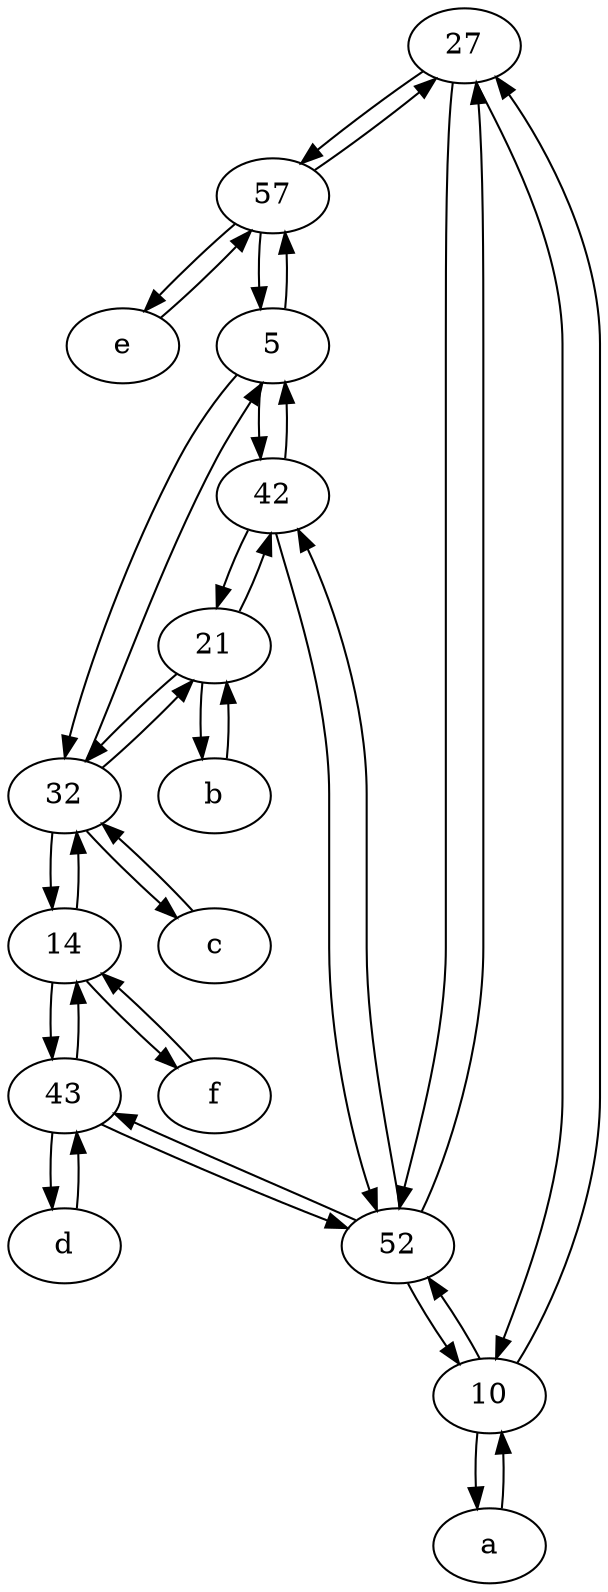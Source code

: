digraph  {
	27;
	b [pos="50,20!"];
	a [pos="40,10!"];
	57;
	d [pos="20,30!"];
	32;
	e [pos="30,50!"];
	43;
	14;
	21;
	52;
	c [pos="20,10!"];
	f [pos="15,45!"];
	5;
	42;
	10;
	42 -> 52;
	c -> 32;
	a -> 10;
	10 -> 52;
	d -> 43;
	52 -> 10;
	42 -> 5;
	57 -> 5;
	52 -> 43;
	43 -> d;
	43 -> 52;
	32 -> c;
	57 -> e;
	52 -> 27;
	14 -> 32;
	52 -> 42;
	14 -> f;
	14 -> 43;
	43 -> 14;
	f -> 14;
	21 -> 42;
	32 -> 5;
	27 -> 10;
	32 -> 14;
	5 -> 42;
	5 -> 32;
	42 -> 21;
	32 -> 21;
	e -> 57;
	21 -> 32;
	27 -> 52;
	b -> 21;
	27 -> 57;
	21 -> b;
	10 -> 27;
	10 -> a;
	57 -> 27;
	5 -> 57;

	}